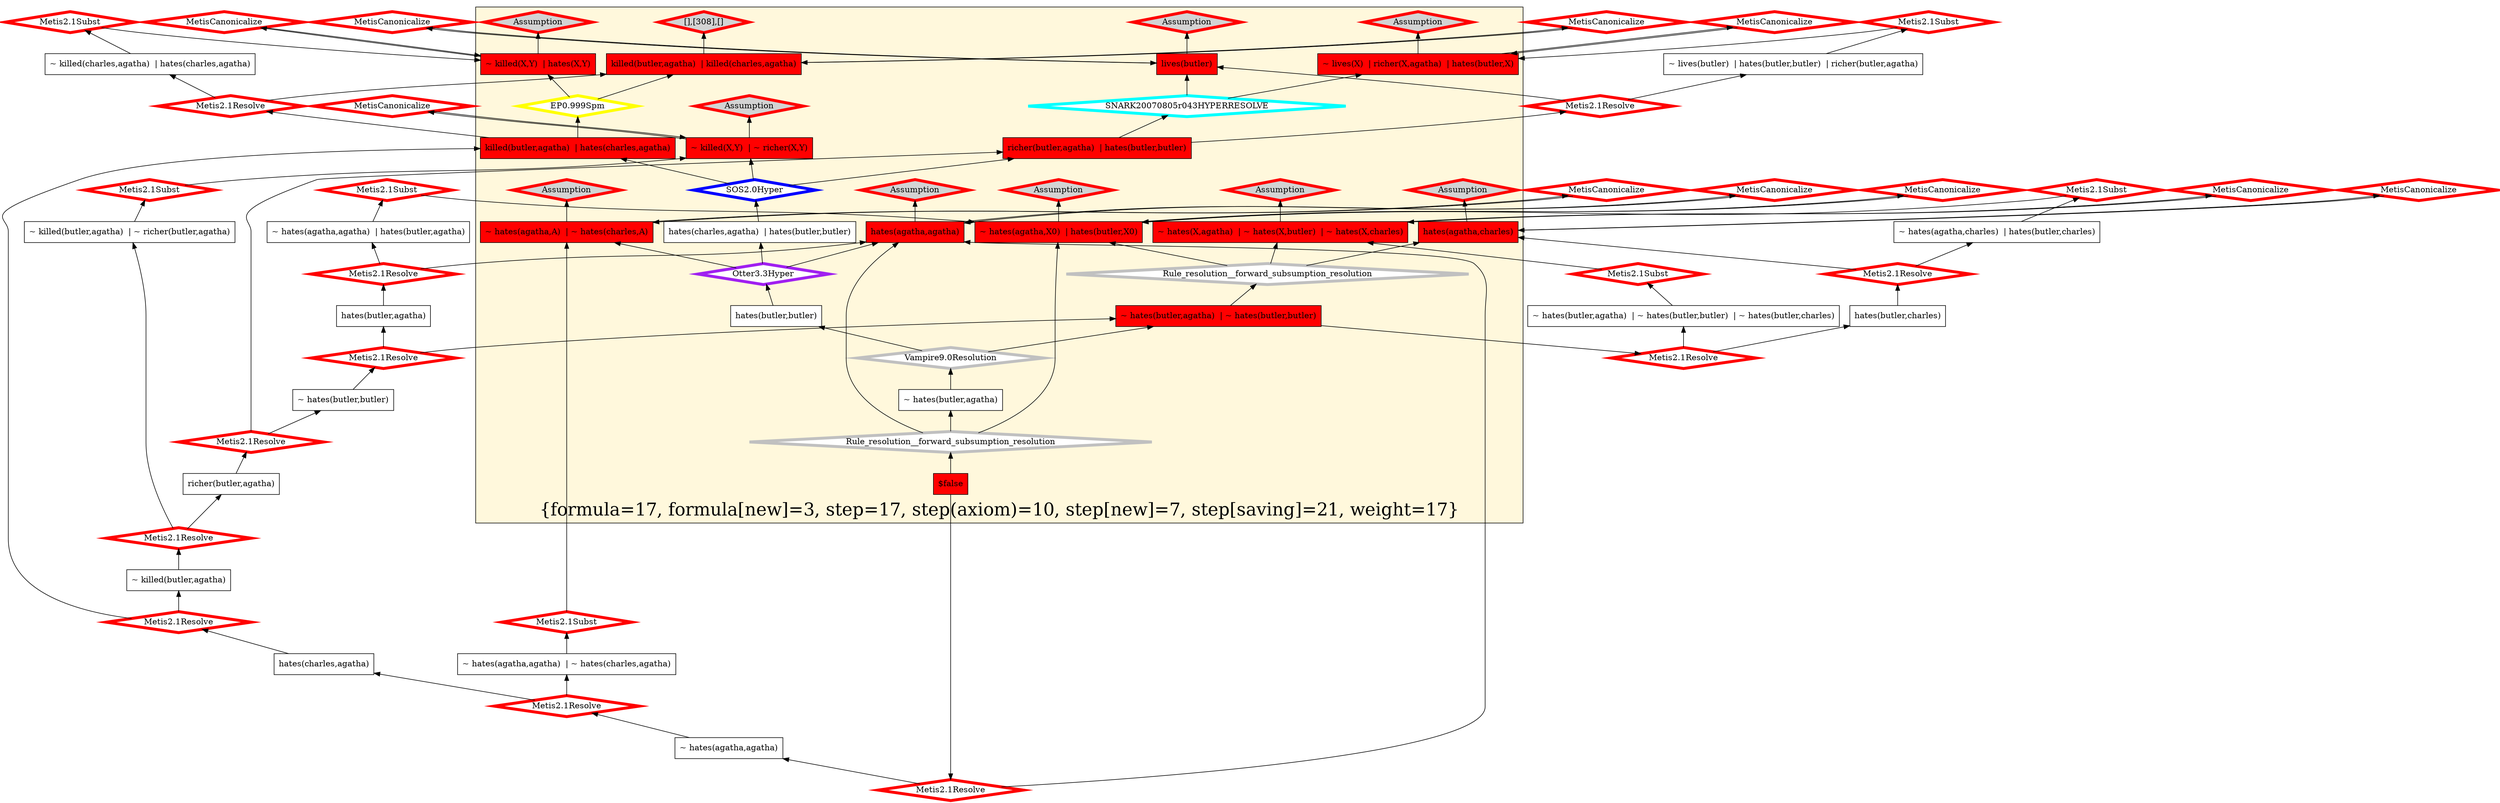 digraph g 
{ rankdir=BT;
   
  "x_0" [ color="black" shape="box" label="$false" fillcolor="red" style="filled"  ];
  "x_308" [ color="black" shape="box" label="killed(butler,agatha)  | killed(charles,agatha)" fillcolor="red" style="filled"  ];
  "x_172" [ color="black" shape="box" label="~ hates(butler,butler)  | ~ hates(butler,agatha)" fillcolor="red" style="filled"  ];
  "x_55" [ color="black" shape="box" label="~ hates(butler,agatha)" fillcolor="white" style="filled"  ];
  "x_333" [ color="black" shape="box" label="~ hates(agatha,agatha)" fillcolor="white" style="filled"  ];
  "x_102" [ color="black" shape="box" label="~ killed(A,B)  | ~ richer(A,B)" fillcolor="red" style="filled"  ];
  "x_172" [ color="black" shape="box" label="~ hates(butler,agatha)  | ~ hates(butler,butler)" fillcolor="red" style="filled"  ];
  "x_427" [ color="black" shape="box" label="hates(charles,agatha)  | killed(butler,agatha)" fillcolor="red" style="filled"  ];
  "x_308" [ color="black" shape="box" label="killed(butler,agatha)  | killed(charles,agatha)" fillcolor="red" style="filled"  ];
  "x_395" [ color="black" shape="box" label="~ lives(X)  | hates(butler,X)  | richer(X,agatha)" fillcolor="red" style="filled"  ];
  "x_45" [ color="black" shape="box" label="~ hates(agatha,agatha)  | hates(butler,agatha)" fillcolor="white" style="filled"  ];
  "x_340" [ color="black" shape="box" label="~ hates(agatha,agatha)  | ~ hates(charles,agatha)" fillcolor="white" style="filled"  ];
  "x_308" [ color="black" shape="box" label="killed(butler,agatha)  | killed(charles,agatha)" fillcolor="red" style="filled"  ];
  "x_118" [ color="black" shape="box" label="hates(agatha,charles)" fillcolor="red" style="filled"  ];
  "x_102" [ color="black" shape="box" label="~ killed(X,Y)  | ~ richer(X,Y)" fillcolor="red" style="filled"  ];
  "x_357" [ color="black" shape="box" label="hates(agatha,agatha)" fillcolor="red" style="filled"  ];
  "x_346" [ color="black" shape="box" label="~ lives(butler)  | hates(butler,butler)  | richer(butler,agatha)" fillcolor="white" style="filled"  ];
  "x_357" [ color="black" shape="box" label="hates(agatha,agatha)" fillcolor="red" style="filled"  ];
  "x_0" [ color="black" shape="box" label="$false" fillcolor="red" style="filled"  ];
  "x_347" [ color="black" shape="box" label="hates(butler,butler)" fillcolor="white" style="filled"  ];
  "x_347" [ color="black" shape="box" label="hates(butler,butler)" fillcolor="white" style="filled"  ];
  "x_67" [ color="black" shape="box" label="richer(butler,agatha)  | hates(butler,butler)" fillcolor="red" style="filled"  ];
  "x_427" [ color="black" shape="box" label="hates(charles,agatha)  | killed(butler,agatha)" fillcolor="red" style="filled"  ];
  "x_258" [ color="black" shape="box" label="lives(butler)" fillcolor="red" style="filled"  ];
  "x_67" [ color="black" shape="box" label="hates(butler,butler)  | richer(butler,agatha)" fillcolor="red" style="filled"  ];
  "x_8" [ color="black" shape="box" label="~ hates(agatha,X)  | hates(butler,X)" fillcolor="red" style="filled"  ];
  "x_289" [ color="black" shape="box" label="~ killed(butler,agatha)" fillcolor="white" style="filled"  ];
  "x_78" [ color="black" shape="box" label="hates(butler,agatha)" fillcolor="white" style="filled"  ];
  "x_233" [ color="black" shape="box" label="richer(butler,agatha)" fillcolor="white" style="filled"  ];
  "x_427" [ color="black" shape="box" label="killed(butler,agatha)  | hates(charles,agatha)" fillcolor="red" style="filled"  ];
  "x_268" [ color="black" shape="box" label="hates(charles,agatha)" fillcolor="white" style="filled"  ];
  "x_158" [ color="black" shape="box" label="hates(butler,butler)  | hates(charles,agatha)" fillcolor="white" style="filled"  ];
  "x_362" [ color="black" shape="box" label="~ hates(butler,agatha)  | ~ hates(butler,butler)  | ~ hates(butler,charles)" fillcolor="white" style="filled"  ];
  "x_357" [ color="black" shape="box" label="hates(agatha,agatha)" fillcolor="red" style="filled"  ];
  "x_357" [ color="black" shape="box" label="hates(agatha,agatha)" fillcolor="red" style="filled"  ];
  "x_203" [ color="black" shape="box" label="~ hates(X0,butler)  | ~ hates(X0,charles)  | ~ hates(X0,agatha)" fillcolor="red" style="filled"  ];
  "x_395" [ color="black" shape="box" label="~ lives(X)  | richer(X,agatha)  | hates(butler,X)" fillcolor="red" style="filled"  ];
  "x_395" [ color="black" shape="box" label="~ lives(X)  | richer(X,agatha)  | hates(butler,X)" fillcolor="red" style="filled"  ];
  "x_373" [ color="black" shape="box" label="~ hates(agatha,charles)  | hates(butler,charles)" fillcolor="white" style="filled"  ];
  "x_203" [ color="black" shape="box" label="~ hates(X,agatha)  | ~ hates(X,butler)  | ~ hates(X,charles)" fillcolor="red" style="filled"  ];
  "x_118" [ color="black" shape="box" label="hates(agatha,charles)" fillcolor="red" style="filled"  ];
  "x_311" [ color="black" shape="box" label="~ killed(charles,agatha)  | hates(charles,agatha)" fillcolor="white" style="filled"  ];
  "x_260" [ color="black" shape="box" label="~ killed(X,Y)  | hates(X,Y)" fillcolor="red" style="filled"  ];
  "x_441" [ color="black" shape="box" label="~ hates(agatha,X)  | ~ hates(charles,X)" fillcolor="red" style="filled"  ];
  "x_260" [ color="black" shape="box" label="hates(X1,X2)  | ~ killed(X1,X2)" fillcolor="red" style="filled"  ];
  "x_441" [ color="black" shape="box" label="~ hates(agatha,X)  | ~ hates(charles,X)" fillcolor="red" style="filled"  ];
  "x_8" [ color="black" shape="box" label="~ hates(agatha,X)  | hates(butler,X)" fillcolor="red" style="filled"  ];
  "x_67" [ color="black" shape="box" label="richer(butler,agatha)  | hates(butler,butler)" fillcolor="red" style="filled"  ];
  "x_203" [ color="black" shape="box" label="~ hates(X,agatha)  | ~ hates(X,butler)  | ~ hates(X,charles)" fillcolor="red" style="filled"  ];
  "x_102" [ color="black" shape="box" label="~ killed(X,Y)  | ~ richer(X,Y)" fillcolor="red" style="filled"  ];
  "x_8" [ color="black" shape="box" label="~ hates(agatha,X0)  | hates(butler,X0)" fillcolor="red" style="filled"  ];
  "x_275" [ color="black" shape="box" label="hates(butler,charles)" fillcolor="white" style="filled"  ];
  "x_258" [ color="black" shape="box" label="lives(butler)" fillcolor="red" style="filled"  ];
  "x_118" [ color="black" shape="box" label="hates(agatha,charles)" fillcolor="red" style="filled"  ];
  "x_158" [ color="black" shape="box" label="hates(charles,agatha)  | hates(butler,butler)" fillcolor="white" style="filled"  ];
  "x_441" [ color="black" shape="box" label="~ hates(agatha,A)  | ~ hates(charles,A)" fillcolor="red" style="filled"  ];
  "x_161" [ color="black" shape="box" label="~ killed(butler,agatha)  | ~ richer(butler,agatha)" fillcolor="white" style="filled"  ];
  "x_242" [ color="black" shape="box" label="~ hates(butler,butler)" fillcolor="white" style="filled"  ];
  "x_260" [ color="black" shape="box" label="~ killed(X,Y)  | hates(X,Y)" fillcolor="red" style="filled"  ];
  "x_258" [ color="black" shape="box" label="lives(butler)" fillcolor="red" style="filled"  ];
  "-75b2b8ab:124078c1359:-4903" [ URL="http://browser.inference-web.org/iwbrowser/BrowseNodeSet?url=http%3A%2F%2Finference-web.org%2Fproofs%2Ftptp%2FSolutions%2FPUZ%2FPUZ001-1%2FEP---1.1pre%2Fanswer.owl%23ns_13" color="yellow" shape="diamond" label="EP0.999Spm" fillcolor="white" style="filled" penwidth="5"  ];
  "x_427" -> "-75b2b8ab:124078c1359:-4903";
  "-75b2b8ab:124078c1359:-4903" -> "x_260";
  "-75b2b8ab:124078c1359:-4903" -> "x_308";
  "-75b2b8ab:124078c1359:-46c6" [ URL="http://browser.inference-web.org/iwbrowser/BrowseNodeSet?url=http%3A%2F%2Finference-web.org%2Fproofs%2Ftptp%2FSolutions%2FPUZ%2FPUZ001-1%2FSNARK---20080805r005%2Fanswer.owl%23ns_16" color="cyan" shape="diamond" label="SNARK20070805r043HYPERRESOLVE" fillcolor="white" style="filled" penwidth="5"  ];
  "x_67" -> "-75b2b8ab:124078c1359:-46c6";
  "-75b2b8ab:124078c1359:-46c6" -> "x_258";
  "-75b2b8ab:124078c1359:-46c6" -> "x_395";
  "-75b2b8ab:124078c1359:-45fb" [ URL="http://browser.inference-web.org/iwbrowser/BrowseNodeSet?url=http%3A%2F%2Finference-web.org%2Fproofs%2Ftptp%2FSolutions%2FPUZ%2FPUZ001-1%2FVampire---9.0%2Fanswer.owl%23ns_29" color="grey" shape="diamond" label="Rule_resolution__forward_subsumption_resolution" fillcolor="white" style="filled" penwidth="5"  ];
  "x_172" -> "-75b2b8ab:124078c1359:-45fb";
  "-75b2b8ab:124078c1359:-45fb" -> "x_8";
  "-75b2b8ab:124078c1359:-45fb" -> "x_118";
  "-75b2b8ab:124078c1359:-45fb" -> "x_203";
  "-75b2b8ab:124078c1359:-477b" [ URL="http://browser.inference-web.org/iwbrowser/BrowseNodeSet?url=http%3A%2F%2Finference-web.org%2Fproofs%2Ftptp%2FSolutions%2FPUZ%2FPUZ001-1%2FMetis---2.2%2Fanswer.owl%23ns_butler_hates_poor" color="red" shape="diamond" label="Assumption" fillcolor="lightgrey" style="filled" penwidth="5"  ];
  "x_395" -> "-75b2b8ab:124078c1359:-477b";
  "-75b2b8ab:124078c1359:-47cc" [ URL="http://browser.inference-web.org/iwbrowser/BrowseNodeSet?url=http%3A%2F%2Finference-web.org%2Fproofs%2Ftptp%2FSolutions%2FPUZ%2FPUZ001-1%2FMetis---2.2%2Fanswer.owl%23ns_poorer_killer" color="red" shape="diamond" label="Assumption" fillcolor="lightgrey" style="filled" penwidth="5"  ];
  "x_102" -> "-75b2b8ab:124078c1359:-47cc";
  "-75b2b8ab:124078c1359:-478f" [ URL="http://browser.inference-web.org/iwbrowser/BrowseNodeSet?url=http%3A%2F%2Finference-web.org%2Fproofs%2Ftptp%2FSolutions%2FPUZ%2FPUZ001-1%2FMetis---2.2%2Fanswer.owl%23ns_refute_0_19" color="red" shape="diamond" label="MetisCanonicalize" fillcolor="white" style="filled" penwidth="5"  ];
  "x_357" -> "-75b2b8ab:124078c1359:-478f";
  "-75b2b8ab:124078c1359:-478f" -> "x_357";
  "-75b2b8ab:124078c1359:-4774" [ URL="http://browser.inference-web.org/iwbrowser/BrowseNodeSet?url=http%3A%2F%2Finference-web.org%2Fproofs%2Ftptp%2FSolutions%2FPUZ%2FPUZ001-1%2FMetis---2.2%2Fanswer.owl%23ns_butler" color="red" shape="diamond" label="Assumption" fillcolor="lightgrey" style="filled" penwidth="5"  ];
  "x_258" -> "-75b2b8ab:124078c1359:-4774";
  "-75b2b8ab:124078c1359:-4678" [ URL="http://browser.inference-web.org/iwbrowser/BrowseNodeSet?url=http%3A%2F%2Finference-web.org%2Fproofs%2Ftptp%2FSolutions%2FPUZ%2FPUZ001-1%2FSOS---2.0%2Fanswer.owl%23ns_19" color="blue" shape="diamond" label="SOS2.0Hyper" fillcolor="white" style="filled" penwidth="5"  ];
  "x_158" -> "-75b2b8ab:124078c1359:-4678";
  "-75b2b8ab:124078c1359:-4678" -> "x_67";
  "-75b2b8ab:124078c1359:-4678" -> "x_102";
  "-75b2b8ab:124078c1359:-4678" -> "x_427";
  "-75b2b8ab:124078c1359:-47aa" [ URL="http://browser.inference-web.org/iwbrowser/BrowseNodeSet?url=http%3A%2F%2Finference-web.org%2Fproofs%2Ftptp%2FSolutions%2FPUZ%2FPUZ001-1%2FMetis---2.2%2Fanswer.owl%23ns_refute_0_14" color="red" shape="diamond" label="Metis2.1Subst" fillcolor="white" style="filled" penwidth="5"  ];
  "x_373" -> "-75b2b8ab:124078c1359:-47aa";
  "-75b2b8ab:124078c1359:-47aa" -> "x_8";
  "-75b2b8ab:124078c1359:-4788" [ URL="http://browser.inference-web.org/iwbrowser/BrowseNodeSet?url=http%3A%2F%2Finference-web.org%2Fproofs%2Ftptp%2FSolutions%2FPUZ%2FPUZ001-1%2FMetis---2.2%2Fanswer.owl%23ns_refute_0_11" color="red" shape="diamond" label="Metis2.1Resolve" fillcolor="white" style="filled" penwidth="5"  ];
  "x_67" -> "-75b2b8ab:124078c1359:-4788";
  "-75b2b8ab:124078c1359:-4788" -> "x_258";
  "-75b2b8ab:124078c1359:-4788" -> "x_346";
  "-75b2b8ab:124078c1359:-47e9" [ URL="http://browser.inference-web.org/iwbrowser/BrowseNodeSet?url=http%3A%2F%2Finference-web.org%2Fproofs%2Ftptp%2FSolutions%2FPUZ%2FPUZ001-1%2FMetis---2.2%2Fanswer.owl%23ns_refute_0_1" color="red" shape="diamond" label="Metis2.1Subst" fillcolor="white" style="filled" penwidth="5"  ];
  "x_340" -> "-75b2b8ab:124078c1359:-47e9";
  "-75b2b8ab:124078c1359:-47e9" -> "x_441";
  "-75b2b8ab:124078c1359:-4645" [ URL="http://browser.inference-web.org/iwbrowser/BrowseNodeSet?url=http%3A%2F%2Finference-web.org%2Fproofs%2Ftptp%2FSolutions%2FPUZ%2FPUZ001-1%2FVampire---9.0%2Fanswer.owl%23ns_38" color="grey" shape="diamond" label="Vampire9.0Resolution" fillcolor="white" style="filled" penwidth="5"  ];
  "x_55" -> "-75b2b8ab:124078c1359:-4645";
  "-75b2b8ab:124078c1359:-4645" -> "x_172";
  "-75b2b8ab:124078c1359:-4645" -> "x_347";
  "-75b2b8ab:124078c1359:-475d" [ URL="http://browser.inference-web.org/iwbrowser/BrowseNodeSet?url=http%3A%2F%2Finference-web.org%2Fproofs%2Ftptp%2FSolutions%2FPUZ%2FPUZ001-1%2FMetis---2.2%2Fanswer.owl%23ns_prove_neither_charles_nor_butler_did_it" color="red" shape="diamond" label="[],[308],[]" fillcolor="lightgrey" style="filled" penwidth="5"  ];
  "x_308" -> "-75b2b8ab:124078c1359:-475d";
  "-75b2b8ab:124078c1359:-478b" [ URL="http://browser.inference-web.org/iwbrowser/BrowseNodeSet?url=http%3A%2F%2Finference-web.org%2Fproofs%2Ftptp%2FSolutions%2FPUZ%2FPUZ001-1%2FMetis---2.2%2Fanswer.owl%23ns_agatha_hates_agatha" color="red" shape="diamond" label="Assumption" fillcolor="lightgrey" style="filled" penwidth="5"  ];
  "x_357" -> "-75b2b8ab:124078c1359:-478b";
  "-75b2b8ab:124078c1359:-477f" [ URL="http://browser.inference-web.org/iwbrowser/BrowseNodeSet?url=http%3A%2F%2Finference-web.org%2Fproofs%2Ftptp%2FSolutions%2FPUZ%2FPUZ001-1%2FMetis---2.2%2Fanswer.owl%23ns_refute_0_9" color="red" shape="diamond" label="MetisCanonicalize" fillcolor="white" style="filled" penwidth="5"  ];
  "x_395" -> "-75b2b8ab:124078c1359:-477f";
  "-75b2b8ab:124078c1359:-477f" -> "x_395";
  "-75b2b8ab:124078c1359:-479b" [ URL="http://browser.inference-web.org/iwbrowser/BrowseNodeSet?url=http%3A%2F%2Finference-web.org%2Fproofs%2Ftptp%2FSolutions%2FPUZ%2FPUZ001-1%2FMetis---2.2%2Fanswer.owl%23ns_agatha_hates_charles" color="red" shape="diamond" label="Assumption" fillcolor="lightgrey" style="filled" penwidth="5"  ];
  "x_118" -> "-75b2b8ab:124078c1359:-479b";
  "-75b2b8ab:124078c1359:-47de" [ URL="http://browser.inference-web.org/iwbrowser/BrowseNodeSet?url=http%3A%2F%2Finference-web.org%2Fproofs%2Ftptp%2FSolutions%2FPUZ%2FPUZ001-1%2FMetis---2.2%2Fanswer.owl%23ns_refute_0_25" color="red" shape="diamond" label="Metis2.1Resolve" fillcolor="white" style="filled" penwidth="5"  ];
  "x_268" -> "-75b2b8ab:124078c1359:-47de";
  "-75b2b8ab:124078c1359:-47de" -> "x_289";
  "-75b2b8ab:124078c1359:-47de" -> "x_427";
  "-75b2b8ab:124078c1359:-476c" [ URL="http://browser.inference-web.org/iwbrowser/BrowseNodeSet?url=http%3A%2F%2Finference-web.org%2Fproofs%2Ftptp%2FSolutions%2FPUZ%2FPUZ001-1%2FMetis---2.2%2Fanswer.owl%23ns_refute_0_4" color="red" shape="diamond" label="Metis2.1Subst" fillcolor="white" style="filled" penwidth="5"  ];
  "x_311" -> "-75b2b8ab:124078c1359:-476c";
  "-75b2b8ab:124078c1359:-476c" -> "x_260";
  "-75b2b8ab:124078c1359:-47e1" [ URL="http://browser.inference-web.org/iwbrowser/BrowseNodeSet?url=http%3A%2F%2Finference-web.org%2Fproofs%2Ftptp%2FSolutions%2FPUZ%2FPUZ001-1%2FMetis---2.2%2Fanswer.owl%23ns_different_hates" color="red" shape="diamond" label="Assumption" fillcolor="lightgrey" style="filled" penwidth="5"  ];
  "x_441" -> "-75b2b8ab:124078c1359:-47e1";
  "-75b2b8ab:124078c1359:-479f" [ URL="http://browser.inference-web.org/iwbrowser/BrowseNodeSet?url=http%3A%2F%2Finference-web.org%2Fproofs%2Ftptp%2FSolutions%2FPUZ%2FPUZ001-1%2FMetis---2.2%2Fanswer.owl%23ns_refute_0_12" color="red" shape="diamond" label="MetisCanonicalize" fillcolor="white" style="filled" penwidth="5"  ];
  "x_118" -> "-75b2b8ab:124078c1359:-479f";
  "-75b2b8ab:124078c1359:-479f" -> "x_118";
  "-75b2b8ab:124078c1359:-47ba" [ URL="http://browser.inference-web.org/iwbrowser/BrowseNodeSet?url=http%3A%2F%2Finference-web.org%2Fproofs%2Ftptp%2FSolutions%2FPUZ%2FPUZ001-1%2FMetis---2.2%2Fanswer.owl%23ns_refute_0_17" color="red" shape="diamond" label="Metis2.1Subst" fillcolor="white" style="filled" penwidth="5"  ];
  "x_362" -> "-75b2b8ab:124078c1359:-47ba";
  "-75b2b8ab:124078c1359:-47ba" -> "x_203";
  "-75b2b8ab:124078c1359:-47c9" [ URL="http://browser.inference-web.org/iwbrowser/BrowseNodeSet?url=http%3A%2F%2Finference-web.org%2Fproofs%2Ftptp%2FSolutions%2FPUZ%2FPUZ001-1%2FMetis---2.2%2Fanswer.owl%23ns_refute_0_23" color="red" shape="diamond" label="Metis2.1Resolve" fillcolor="white" style="filled" penwidth="5"  ];
  "x_233" -> "-75b2b8ab:124078c1359:-47c9";
  "-75b2b8ab:124078c1359:-47c9" -> "x_67";
  "-75b2b8ab:124078c1359:-47c9" -> "x_242";
  "-75b2b8ab:124078c1359:-47e5" [ URL="http://browser.inference-web.org/iwbrowser/BrowseNodeSet?url=http%3A%2F%2Finference-web.org%2Fproofs%2Ftptp%2FSolutions%2FPUZ%2FPUZ001-1%2FMetis---2.2%2Fanswer.owl%23ns_refute_0_0" color="red" shape="diamond" label="MetisCanonicalize" fillcolor="white" style="filled" penwidth="5"  ];
  "x_441" -> "-75b2b8ab:124078c1359:-47e5";
  "-75b2b8ab:124078c1359:-47e5" -> "x_441";
  "-75b2b8ab:124078c1359:-47b6" [ URL="http://browser.inference-web.org/iwbrowser/BrowseNodeSet?url=http%3A%2F%2Finference-web.org%2Fproofs%2Ftptp%2FSolutions%2FPUZ%2FPUZ001-1%2FMetis---2.2%2Fanswer.owl%23ns_refute_0_16" color="red" shape="diamond" label="MetisCanonicalize" fillcolor="white" style="filled" penwidth="5"  ];
  "x_203" -> "-75b2b8ab:124078c1359:-47b6";
  "-75b2b8ab:124078c1359:-47b6" -> "x_203";
  "-75b2b8ab:124078c1359:-47a2" [ URL="http://browser.inference-web.org/iwbrowser/BrowseNodeSet?url=http%3A%2F%2Finference-web.org%2Fproofs%2Ftptp%2FSolutions%2FPUZ%2FPUZ001-1%2FMetis---2.2%2Fanswer.owl%23ns_same_hates" color="red" shape="diamond" label="Assumption" fillcolor="lightgrey" style="filled" penwidth="5"  ];
  "x_8" -> "-75b2b8ab:124078c1359:-47a2";
  "-75b2b8ab:124078c1359:-47d9" [ URL="http://browser.inference-web.org/iwbrowser/BrowseNodeSet?url=http%3A%2F%2Finference-web.org%2Fproofs%2Ftptp%2FSolutions%2FPUZ%2FPUZ001-1%2FMetis---2.2%2Fanswer.owl%23ns_refute_0_24" color="red" shape="diamond" label="Metis2.1Resolve" fillcolor="white" style="filled" penwidth="5"  ];
  "x_289" -> "-75b2b8ab:124078c1359:-47d9";
  "-75b2b8ab:124078c1359:-47d9" -> "x_161";
  "-75b2b8ab:124078c1359:-47d9" -> "x_233";
  "-75b2b8ab:124078c1359:-4793" [ URL="http://browser.inference-web.org/iwbrowser/BrowseNodeSet?url=http%3A%2F%2Finference-web.org%2Fproofs%2Ftptp%2FSolutions%2FPUZ%2FPUZ001-1%2FMetis---2.2%2Fanswer.owl%23ns_refute_0_20" color="red" shape="diamond" label="Metis2.1Subst" fillcolor="white" style="filled" penwidth="5"  ];
  "x_45" -> "-75b2b8ab:124078c1359:-4793";
  "-75b2b8ab:124078c1359:-4793" -> "x_8";
  "-75b2b8ab:124078c1359:-47f3" [ URL="http://browser.inference-web.org/iwbrowser/BrowseNodeSet?url=http%3A%2F%2Finference-web.org%2Fproofs%2Ftptp%2FSolutions%2FPUZ%2FPUZ001-1%2FMetis---2.2%2Fanswer.owl%23answer" color="red" shape="diamond" label="Metis2.1Resolve" fillcolor="white" style="filled" penwidth="5"  ];
  "x_0" -> "-75b2b8ab:124078c1359:-47f3";
  "-75b2b8ab:124078c1359:-47f3" -> "x_333";
  "-75b2b8ab:124078c1359:-47f3" -> "x_357";
  "-75b2b8ab:124078c1359:-47a6" [ URL="http://browser.inference-web.org/iwbrowser/BrowseNodeSet?url=http%3A%2F%2Finference-web.org%2Fproofs%2Ftptp%2FSolutions%2FPUZ%2FPUZ001-1%2FMetis---2.2%2Fanswer.owl%23ns_refute_0_13" color="red" shape="diamond" label="MetisCanonicalize" fillcolor="white" style="filled" penwidth="5"  ];
  "x_8" -> "-75b2b8ab:124078c1359:-47a6";
  "-75b2b8ab:124078c1359:-47a6" -> "x_8";
  "-75b2b8ab:124078c1359:-47b2" [ URL="http://browser.inference-web.org/iwbrowser/BrowseNodeSet?url=http%3A%2F%2Finference-web.org%2Fproofs%2Ftptp%2FSolutions%2FPUZ%2FPUZ001-1%2FMetis---2.2%2Fanswer.owl%23ns_no_one_hates_everyone" color="red" shape="diamond" label="Assumption" fillcolor="lightgrey" style="filled" penwidth="5"  ];
  "x_203" -> "-75b2b8ab:124078c1359:-47b2";
  "-75b2b8ab:124078c1359:-4783" [ URL="http://browser.inference-web.org/iwbrowser/BrowseNodeSet?url=http%3A%2F%2Finference-web.org%2Fproofs%2Ftptp%2FSolutions%2FPUZ%2FPUZ001-1%2FMetis---2.2%2Fanswer.owl%23ns_refute_0_10" color="red" shape="diamond" label="Metis2.1Subst" fillcolor="white" style="filled" penwidth="5"  ];
  "x_346" -> "-75b2b8ab:124078c1359:-4783";
  "-75b2b8ab:124078c1359:-4783" -> "x_395";
  "-75b2b8ab:124078c1359:-4735" [ URL="http://browser.inference-web.org/iwbrowser/BrowseNodeSet?url=http%3A%2F%2Finference-web.org%2Fproofs%2Ftptp%2FSolutions%2FPUZ%2FPUZ001-1%2FOtter---3.3%2Fanswer.owl%23ns_21" color="purple" shape="diamond" label="Otter3.3Hyper" fillcolor="white" style="filled" penwidth="5"  ];
  "x_347" -> "-75b2b8ab:124078c1359:-4735";
  "-75b2b8ab:124078c1359:-4735" -> "x_158";
  "-75b2b8ab:124078c1359:-4735" -> "x_357";
  "-75b2b8ab:124078c1359:-4735" -> "x_441";
  "-75b2b8ab:124078c1359:-47bf" [ URL="http://browser.inference-web.org/iwbrowser/BrowseNodeSet?url=http%3A%2F%2Finference-web.org%2Fproofs%2Ftptp%2FSolutions%2FPUZ%2FPUZ001-1%2FMetis---2.2%2Fanswer.owl%23ns_refute_0_18" color="red" shape="diamond" label="Metis2.1Resolve" fillcolor="white" style="filled" penwidth="5"  ];
  "x_172" -> "-75b2b8ab:124078c1359:-47bf";
  "-75b2b8ab:124078c1359:-47bf" -> "x_275";
  "-75b2b8ab:124078c1359:-47bf" -> "x_362";
  "-75b2b8ab:124078c1359:-4771" [ URL="http://browser.inference-web.org/iwbrowser/BrowseNodeSet?url=http%3A%2F%2Finference-web.org%2Fproofs%2Ftptp%2FSolutions%2FPUZ%2FPUZ001-1%2FMetis---2.2%2Fanswer.owl%23ns_refute_0_5" color="red" shape="diamond" label="Metis2.1Resolve" fillcolor="white" style="filled" penwidth="5"  ];
  "x_427" -> "-75b2b8ab:124078c1359:-4771";
  "-75b2b8ab:124078c1359:-4771" -> "x_308";
  "-75b2b8ab:124078c1359:-4771" -> "x_311";
  "-75b2b8ab:124078c1359:-47af" [ URL="http://browser.inference-web.org/iwbrowser/BrowseNodeSet?url=http%3A%2F%2Finference-web.org%2Fproofs%2Ftptp%2FSolutions%2FPUZ%2FPUZ001-1%2FMetis---2.2%2Fanswer.owl%23ns_refute_0_15" color="red" shape="diamond" label="Metis2.1Resolve" fillcolor="white" style="filled" penwidth="5"  ];
  "x_275" -> "-75b2b8ab:124078c1359:-47af";
  "-75b2b8ab:124078c1359:-47af" -> "x_118";
  "-75b2b8ab:124078c1359:-47af" -> "x_373";
  "-75b2b8ab:124078c1359:-4761" [ URL="http://browser.inference-web.org/iwbrowser/BrowseNodeSet?url=http%3A%2F%2Finference-web.org%2Fproofs%2Ftptp%2FSolutions%2FPUZ%2FPUZ001-1%2FMetis---2.2%2Fanswer.owl%23ns_refute_0_2" color="red" shape="diamond" label="MetisCanonicalize" fillcolor="white" style="filled" penwidth="5"  ];
  "x_308" -> "-75b2b8ab:124078c1359:-4761";
  "-75b2b8ab:124078c1359:-4761" -> "x_308";
  "-75b2b8ab:124078c1359:-47d4" [ URL="http://browser.inference-web.org/iwbrowser/BrowseNodeSet?url=http%3A%2F%2Finference-web.org%2Fproofs%2Ftptp%2FSolutions%2FPUZ%2FPUZ001-1%2FMetis---2.2%2Fanswer.owl%23ns_refute_0_7" color="red" shape="diamond" label="Metis2.1Subst" fillcolor="white" style="filled" penwidth="5"  ];
  "x_161" -> "-75b2b8ab:124078c1359:-47d4";
  "-75b2b8ab:124078c1359:-47d4" -> "x_102";
  "-75b2b8ab:124078c1359:-47d0" [ URL="http://browser.inference-web.org/iwbrowser/BrowseNodeSet?url=http%3A%2F%2Finference-web.org%2Fproofs%2Ftptp%2FSolutions%2FPUZ%2FPUZ001-1%2FMetis---2.2%2Fanswer.owl%23ns_refute_0_6" color="red" shape="diamond" label="MetisCanonicalize" fillcolor="white" style="filled" penwidth="5"  ];
  "x_102" -> "-75b2b8ab:124078c1359:-47d0";
  "-75b2b8ab:124078c1359:-47d0" -> "x_102";
  "-75b2b8ab:124078c1359:-464f" [ URL="http://browser.inference-web.org/iwbrowser/BrowseNodeSet?url=http%3A%2F%2Finference-web.org%2Fproofs%2Ftptp%2FSolutions%2FPUZ%2FPUZ001-1%2FVampire---9.0%2Fanswer.owl%23answer" color="grey" shape="diamond" label="Rule_resolution__forward_subsumption_resolution" fillcolor="white" style="filled" penwidth="5"  ];
  "x_0" -> "-75b2b8ab:124078c1359:-464f";
  "-75b2b8ab:124078c1359:-464f" -> "x_8";
  "-75b2b8ab:124078c1359:-464f" -> "x_55";
  "-75b2b8ab:124078c1359:-464f" -> "x_357";
  "-75b2b8ab:124078c1359:-4768" [ URL="http://browser.inference-web.org/iwbrowser/BrowseNodeSet?url=http%3A%2F%2Finference-web.org%2Fproofs%2Ftptp%2FSolutions%2FPUZ%2FPUZ001-1%2FMetis---2.2%2Fanswer.owl%23ns_refute_0_3" color="red" shape="diamond" label="MetisCanonicalize" fillcolor="white" style="filled" penwidth="5"  ];
  "x_260" -> "-75b2b8ab:124078c1359:-4768";
  "-75b2b8ab:124078c1359:-4768" -> "x_260";
  "-75b2b8ab:124078c1359:-47ee" [ URL="http://browser.inference-web.org/iwbrowser/BrowseNodeSet?url=http%3A%2F%2Finference-web.org%2Fproofs%2Ftptp%2FSolutions%2FPUZ%2FPUZ001-1%2FMetis---2.2%2Fanswer.owl%23ns_refute_0_26" color="red" shape="diamond" label="Metis2.1Resolve" fillcolor="white" style="filled" penwidth="5"  ];
  "x_333" -> "-75b2b8ab:124078c1359:-47ee";
  "-75b2b8ab:124078c1359:-47ee" -> "x_268";
  "-75b2b8ab:124078c1359:-47ee" -> "x_340";
  "-75b2b8ab:124078c1359:-4778" [ URL="http://browser.inference-web.org/iwbrowser/BrowseNodeSet?url=http%3A%2F%2Finference-web.org%2Fproofs%2Ftptp%2FSolutions%2FPUZ%2FPUZ001-1%2FMetis---2.2%2Fanswer.owl%23ns_refute_0_8" color="red" shape="diamond" label="MetisCanonicalize" fillcolor="white" style="filled" penwidth="5"  ];
  "x_258" -> "-75b2b8ab:124078c1359:-4778";
  "-75b2b8ab:124078c1359:-4778" -> "x_258";
  "-75b2b8ab:124078c1359:-4798" [ URL="http://browser.inference-web.org/iwbrowser/BrowseNodeSet?url=http%3A%2F%2Finference-web.org%2Fproofs%2Ftptp%2FSolutions%2FPUZ%2FPUZ001-1%2FMetis---2.2%2Fanswer.owl%23ns_refute_0_21" color="red" shape="diamond" label="Metis2.1Resolve" fillcolor="white" style="filled" penwidth="5"  ];
  "x_78" -> "-75b2b8ab:124078c1359:-4798";
  "-75b2b8ab:124078c1359:-4798" -> "x_45";
  "-75b2b8ab:124078c1359:-4798" -> "x_357";
  "-75b2b8ab:124078c1359:-4764" [ URL="http://browser.inference-web.org/iwbrowser/BrowseNodeSet?url=http%3A%2F%2Finference-web.org%2Fproofs%2Ftptp%2FSolutions%2FPUZ%2FPUZ001-1%2FMetis---2.2%2Fanswer.owl%23ns_killer_hates_victim" color="red" shape="diamond" label="Assumption" fillcolor="lightgrey" style="filled" penwidth="5"  ];
  "x_260" -> "-75b2b8ab:124078c1359:-4764";
  "-75b2b8ab:124078c1359:-47c4" [ URL="http://browser.inference-web.org/iwbrowser/BrowseNodeSet?url=http%3A%2F%2Finference-web.org%2Fproofs%2Ftptp%2FSolutions%2FPUZ%2FPUZ001-1%2FMetis---2.2%2Fanswer.owl%23ns_refute_0_22" color="red" shape="diamond" label="Metis2.1Resolve" fillcolor="white" style="filled" penwidth="5"  ];
  "x_242" -> "-75b2b8ab:124078c1359:-47c4";
  "-75b2b8ab:124078c1359:-47c4" -> "x_78";
  "-75b2b8ab:124078c1359:-47c4" -> "x_172";
  
 subgraph cluster_opt 
{ label="{formula=17, formula[new]=3, step=17, step(axiom)=10, step[new]=7, step[saving]=21, weight=17}" 
 fontsize=30 fillcolor=cornsilk style=filled 
  x_0 ; x_308 ; x_357 ; x_172 ; x_55 ; x_102 ; x_357 ; x_395 ; x_203 ; x_395 ; x_427 ; x_118 ; x_308 ; x_441 ; x_260 ; x_8 ; x_118 ; x_102 ; x_67 ; x_203 ; x_357 ; x_347 ; x_347 ; x_8 ; x_67 ; x_258 ; x_158 ; x_427 ; x_441 ; x_158 ; x_260 ; x_258 ; "-75b2b8ab:124078c1359:-4903" ;
 "-75b2b8ab:124078c1359:-46c6" ;
 "-75b2b8ab:124078c1359:-4735" ;
 "-75b2b8ab:124078c1359:-47cc" ;
 "-75b2b8ab:124078c1359:-477b" ;
 "-75b2b8ab:124078c1359:-45fb" ;
 "-75b2b8ab:124078c1359:-4678" ;
 "-75b2b8ab:124078c1359:-4774" ;
 "-75b2b8ab:124078c1359:-4645" ;
 "-75b2b8ab:124078c1359:-478b" ;
 "-75b2b8ab:124078c1359:-475d" ;
 "-75b2b8ab:124078c1359:-479b" ;
 "-75b2b8ab:124078c1359:-464f" ;
 "-75b2b8ab:124078c1359:-47e1" ;
 "-75b2b8ab:124078c1359:-4764" ;
 "-75b2b8ab:124078c1359:-47a2" ;
 "-75b2b8ab:124078c1359:-47b2" ;
 
}
 
}
